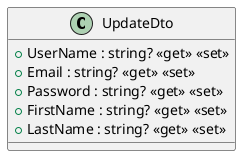 @startuml
class UpdateDto {
    + UserName : string? <<get>> <<set>>
    + Email : string? <<get>> <<set>>
    + Password : string? <<get>> <<set>>
    + FirstName : string? <<get>> <<set>>
    + LastName : string? <<get>> <<set>>
}
@enduml
